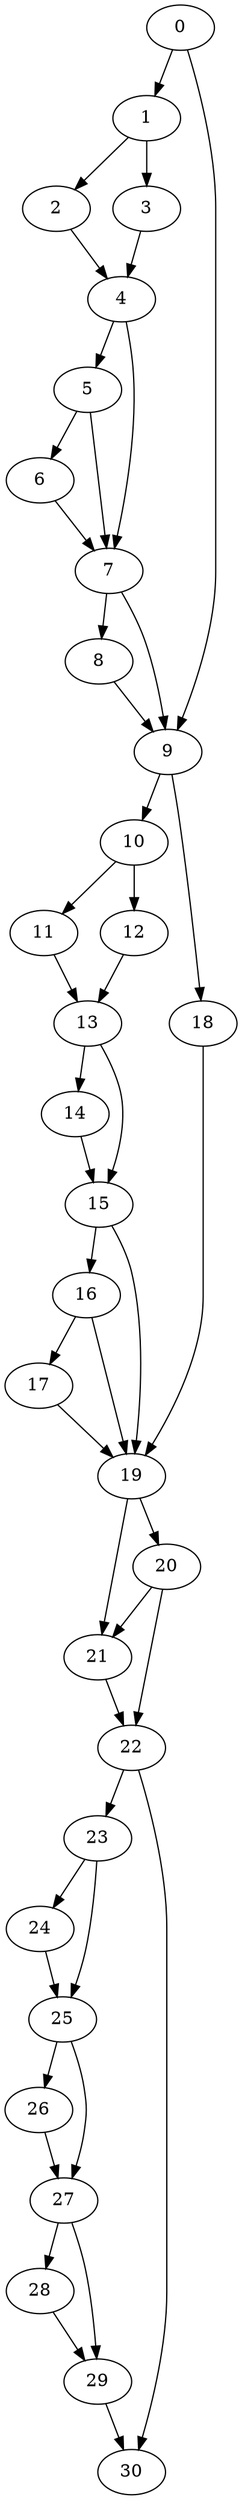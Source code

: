 digraph {
	0
	1
	2
	3
	4
	5
	6
	7
	8
	9
	10
	11
	12
	13
	14
	15
	16
	17
	18
	19
	20
	21
	22
	23
	24
	25
	26
	27
	28
	29
	30
	0 -> 9
	7 -> 9
	8 -> 9
	23 -> 25
	24 -> 25
	4 -> 5
	5 -> 6
	10 -> 12
	13 -> 15
	14 -> 15
	19 -> 21
	20 -> 21
	20 -> 22
	21 -> 22
	25 -> 27
	26 -> 27
	5 -> 7
	6 -> 7
	4 -> 7
	10 -> 11
	13 -> 14
	15 -> 19
	16 -> 19
	17 -> 19
	18 -> 19
	22 -> 30
	29 -> 30
	7 -> 8
	9 -> 18
	27 -> 28
	1 -> 3
	11 -> 13
	12 -> 13
	22 -> 23
	0 -> 1
	9 -> 10
	16 -> 17
	19 -> 20
	23 -> 24
	1 -> 2
	2 -> 4
	3 -> 4
	15 -> 16
	25 -> 26
	27 -> 29
	28 -> 29
}
